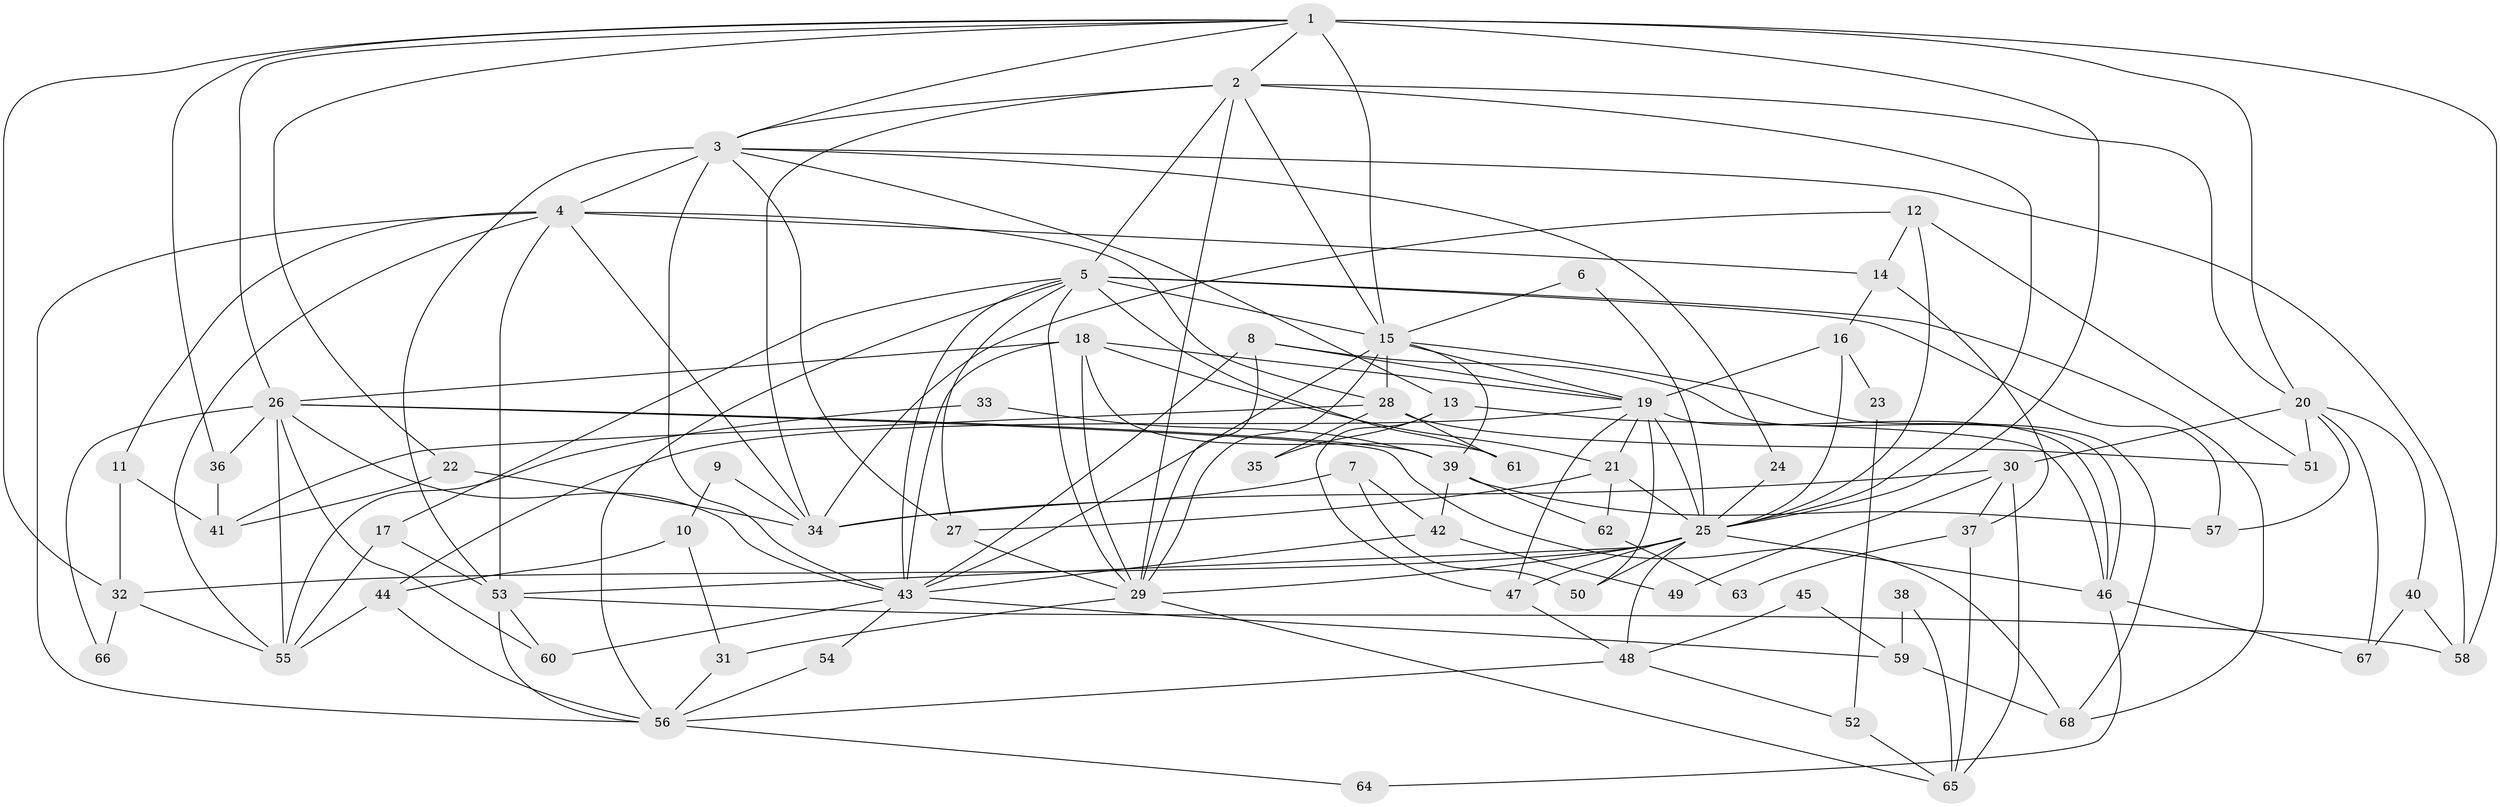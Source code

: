 // original degree distribution, {4: 0.25892857142857145, 5: 0.14285714285714285, 6: 0.10714285714285714, 2: 0.15178571428571427, 3: 0.2767857142857143, 7: 0.026785714285714284, 8: 0.03571428571428571}
// Generated by graph-tools (version 1.1) at 2025/51/03/04/25 22:51:08]
// undirected, 68 vertices, 161 edges
graph export_dot {
  node [color=gray90,style=filled];
  1;
  2;
  3;
  4;
  5;
  6;
  7;
  8;
  9;
  10;
  11;
  12;
  13;
  14;
  15;
  16;
  17;
  18;
  19;
  20;
  21;
  22;
  23;
  24;
  25;
  26;
  27;
  28;
  29;
  30;
  31;
  32;
  33;
  34;
  35;
  36;
  37;
  38;
  39;
  40;
  41;
  42;
  43;
  44;
  45;
  46;
  47;
  48;
  49;
  50;
  51;
  52;
  53;
  54;
  55;
  56;
  57;
  58;
  59;
  60;
  61;
  62;
  63;
  64;
  65;
  66;
  67;
  68;
  1 -- 2 [weight=1.0];
  1 -- 3 [weight=1.0];
  1 -- 15 [weight=1.0];
  1 -- 20 [weight=2.0];
  1 -- 22 [weight=1.0];
  1 -- 25 [weight=1.0];
  1 -- 26 [weight=1.0];
  1 -- 32 [weight=1.0];
  1 -- 36 [weight=1.0];
  1 -- 58 [weight=2.0];
  2 -- 3 [weight=2.0];
  2 -- 5 [weight=1.0];
  2 -- 15 [weight=1.0];
  2 -- 20 [weight=1.0];
  2 -- 25 [weight=1.0];
  2 -- 29 [weight=1.0];
  2 -- 34 [weight=1.0];
  3 -- 4 [weight=2.0];
  3 -- 13 [weight=1.0];
  3 -- 24 [weight=1.0];
  3 -- 27 [weight=1.0];
  3 -- 43 [weight=1.0];
  3 -- 53 [weight=2.0];
  3 -- 58 [weight=1.0];
  4 -- 11 [weight=1.0];
  4 -- 14 [weight=1.0];
  4 -- 28 [weight=1.0];
  4 -- 34 [weight=1.0];
  4 -- 53 [weight=2.0];
  4 -- 55 [weight=1.0];
  4 -- 56 [weight=1.0];
  5 -- 15 [weight=1.0];
  5 -- 17 [weight=1.0];
  5 -- 27 [weight=1.0];
  5 -- 29 [weight=1.0];
  5 -- 43 [weight=1.0];
  5 -- 56 [weight=1.0];
  5 -- 57 [weight=1.0];
  5 -- 61 [weight=1.0];
  5 -- 68 [weight=1.0];
  6 -- 15 [weight=1.0];
  6 -- 25 [weight=1.0];
  7 -- 34 [weight=1.0];
  7 -- 42 [weight=1.0];
  7 -- 50 [weight=1.0];
  8 -- 19 [weight=1.0];
  8 -- 29 [weight=1.0];
  8 -- 43 [weight=1.0];
  8 -- 46 [weight=1.0];
  9 -- 10 [weight=1.0];
  9 -- 34 [weight=1.0];
  10 -- 31 [weight=1.0];
  10 -- 44 [weight=1.0];
  11 -- 32 [weight=1.0];
  11 -- 41 [weight=1.0];
  12 -- 14 [weight=1.0];
  12 -- 25 [weight=1.0];
  12 -- 34 [weight=1.0];
  12 -- 51 [weight=1.0];
  13 -- 35 [weight=1.0];
  13 -- 46 [weight=1.0];
  13 -- 47 [weight=1.0];
  14 -- 16 [weight=1.0];
  14 -- 37 [weight=1.0];
  15 -- 19 [weight=1.0];
  15 -- 28 [weight=4.0];
  15 -- 29 [weight=1.0];
  15 -- 39 [weight=1.0];
  15 -- 43 [weight=1.0];
  15 -- 68 [weight=1.0];
  16 -- 19 [weight=1.0];
  16 -- 23 [weight=1.0];
  16 -- 25 [weight=1.0];
  17 -- 53 [weight=1.0];
  17 -- 55 [weight=1.0];
  18 -- 19 [weight=1.0];
  18 -- 21 [weight=1.0];
  18 -- 26 [weight=1.0];
  18 -- 29 [weight=1.0];
  18 -- 43 [weight=2.0];
  18 -- 61 [weight=1.0];
  19 -- 21 [weight=1.0];
  19 -- 25 [weight=7.0];
  19 -- 44 [weight=1.0];
  19 -- 46 [weight=1.0];
  19 -- 47 [weight=1.0];
  19 -- 50 [weight=1.0];
  20 -- 30 [weight=1.0];
  20 -- 40 [weight=1.0];
  20 -- 51 [weight=1.0];
  20 -- 57 [weight=1.0];
  20 -- 67 [weight=1.0];
  21 -- 25 [weight=1.0];
  21 -- 27 [weight=1.0];
  21 -- 62 [weight=1.0];
  22 -- 34 [weight=1.0];
  22 -- 41 [weight=1.0];
  23 -- 52 [weight=1.0];
  24 -- 25 [weight=2.0];
  25 -- 29 [weight=2.0];
  25 -- 32 [weight=1.0];
  25 -- 46 [weight=1.0];
  25 -- 47 [weight=1.0];
  25 -- 48 [weight=1.0];
  25 -- 50 [weight=1.0];
  25 -- 53 [weight=1.0];
  26 -- 36 [weight=2.0];
  26 -- 39 [weight=1.0];
  26 -- 43 [weight=1.0];
  26 -- 55 [weight=1.0];
  26 -- 60 [weight=1.0];
  26 -- 66 [weight=1.0];
  26 -- 68 [weight=1.0];
  27 -- 29 [weight=1.0];
  28 -- 35 [weight=2.0];
  28 -- 41 [weight=1.0];
  28 -- 51 [weight=1.0];
  28 -- 61 [weight=1.0];
  29 -- 31 [weight=2.0];
  29 -- 65 [weight=1.0];
  30 -- 34 [weight=1.0];
  30 -- 37 [weight=1.0];
  30 -- 49 [weight=1.0];
  30 -- 65 [weight=1.0];
  31 -- 56 [weight=1.0];
  32 -- 55 [weight=1.0];
  32 -- 66 [weight=1.0];
  33 -- 39 [weight=1.0];
  33 -- 55 [weight=1.0];
  36 -- 41 [weight=1.0];
  37 -- 63 [weight=1.0];
  37 -- 65 [weight=1.0];
  38 -- 59 [weight=1.0];
  38 -- 65 [weight=1.0];
  39 -- 42 [weight=1.0];
  39 -- 57 [weight=1.0];
  39 -- 62 [weight=1.0];
  40 -- 58 [weight=1.0];
  40 -- 67 [weight=1.0];
  42 -- 43 [weight=1.0];
  42 -- 49 [weight=1.0];
  43 -- 54 [weight=1.0];
  43 -- 59 [weight=1.0];
  43 -- 60 [weight=1.0];
  44 -- 55 [weight=1.0];
  44 -- 56 [weight=1.0];
  45 -- 48 [weight=1.0];
  45 -- 59 [weight=1.0];
  46 -- 64 [weight=1.0];
  46 -- 67 [weight=1.0];
  47 -- 48 [weight=1.0];
  48 -- 52 [weight=1.0];
  48 -- 56 [weight=1.0];
  52 -- 65 [weight=1.0];
  53 -- 56 [weight=1.0];
  53 -- 58 [weight=1.0];
  53 -- 60 [weight=1.0];
  54 -- 56 [weight=1.0];
  56 -- 64 [weight=1.0];
  59 -- 68 [weight=1.0];
  62 -- 63 [weight=1.0];
}
